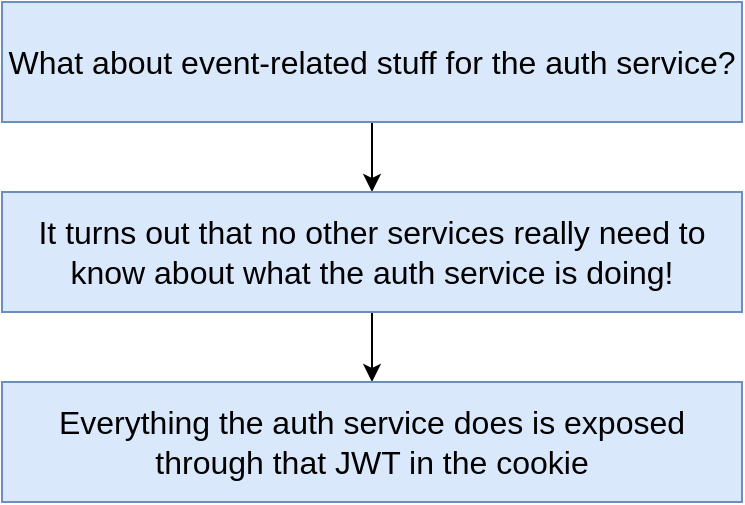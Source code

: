 <mxfile version="12.9.10" type="github" pages="6">
  <diagram id="MEtqO5T1wNB7x8uJqcYX" name="01 - auth">
    <mxGraphModel dx="601" dy="296" grid="1" gridSize="10" guides="1" tooltips="1" connect="1" arrows="1" fold="1" page="1" pageScale="1" pageWidth="1920" pageHeight="1200" math="0" shadow="0">
      <root>
        <mxCell id="0" />
        <mxCell id="1" parent="0" />
        <mxCell id="LOkS-SF5l0af_SDa5lAm-4" style="edgeStyle=orthogonalEdgeStyle;rounded=0;orthogonalLoop=1;jettySize=auto;html=1;exitX=0.5;exitY=1;exitDx=0;exitDy=0;fontSize=16;" edge="1" parent="1" source="LOkS-SF5l0af_SDa5lAm-1" target="LOkS-SF5l0af_SDa5lAm-2">
          <mxGeometry relative="1" as="geometry" />
        </mxCell>
        <mxCell id="LOkS-SF5l0af_SDa5lAm-1" value="What about event-related stuff for the auth service?" style="rounded=0;whiteSpace=wrap;html=1;fillColor=#dae8fc;strokeColor=#6c8ebf;fontSize=16;" vertex="1" parent="1">
          <mxGeometry x="670" y="420" width="370" height="60" as="geometry" />
        </mxCell>
        <mxCell id="LOkS-SF5l0af_SDa5lAm-5" style="edgeStyle=orthogonalEdgeStyle;rounded=0;orthogonalLoop=1;jettySize=auto;html=1;exitX=0.5;exitY=1;exitDx=0;exitDy=0;fontSize=16;" edge="1" parent="1" source="LOkS-SF5l0af_SDa5lAm-2" target="LOkS-SF5l0af_SDa5lAm-3">
          <mxGeometry relative="1" as="geometry" />
        </mxCell>
        <mxCell id="LOkS-SF5l0af_SDa5lAm-2" value="It turns out that no other services really need to know about what the auth service is doing!" style="rounded=0;whiteSpace=wrap;html=1;fillColor=#dae8fc;strokeColor=#6c8ebf;fontSize=16;" vertex="1" parent="1">
          <mxGeometry x="670" y="515" width="370" height="60" as="geometry" />
        </mxCell>
        <mxCell id="LOkS-SF5l0af_SDa5lAm-3" value="Everything the auth service does is exposed through that JWT in the cookie" style="rounded=0;whiteSpace=wrap;html=1;fillColor=#dae8fc;strokeColor=#6c8ebf;fontSize=16;" vertex="1" parent="1">
          <mxGeometry x="670" y="610" width="370" height="60" as="geometry" />
        </mxCell>
      </root>
    </mxGraphModel>
  </diagram>
  <diagram id="GIx2zkYOJm_Vm7bKf9h9" name="02 - services">
    <mxGraphModel dx="715" dy="352" grid="1" gridSize="10" guides="1" tooltips="1" connect="1" arrows="1" fold="1" page="1" pageScale="1" pageWidth="1920" pageHeight="1200" math="0" shadow="0">
      <root>
        <mxCell id="x9Ws0CI9PzTbNs31wXSM-0" />
        <mxCell id="x9Ws0CI9PzTbNs31wXSM-1" parent="x9Ws0CI9PzTbNs31wXSM-0" />
        <mxCell id="x9Ws0CI9PzTbNs31wXSM-4" value="Tickets Service" style="rounded=0;whiteSpace=wrap;html=1;fillColor=#f5f5f5;strokeColor=#666666;fontColor=#333333;fontStyle=1;fontSize=19;" vertex="1" parent="x9Ws0CI9PzTbNs31wXSM-1">
          <mxGeometry x="680" y="545" width="190" height="35" as="geometry" />
        </mxCell>
        <mxCell id="x9Ws0CI9PzTbNs31wXSM-5" value="" style="rounded=0;whiteSpace=wrap;html=1;fillColor=#f5f5f5;strokeColor=#666666;fontColor=#333333;fontStyle=1;fontSize=19;" vertex="1" parent="x9Ws0CI9PzTbNs31wXSM-1">
          <mxGeometry x="680" y="580" width="190" height="60" as="geometry" />
        </mxCell>
        <mxCell id="x9Ws0CI9PzTbNs31wXSM-6" value="Express" style="rounded=0;whiteSpace=wrap;html=1;fontSize=15;" vertex="1" parent="x9Ws0CI9PzTbNs31wXSM-1">
          <mxGeometry x="710" y="585" width="130" height="50" as="geometry" />
        </mxCell>
        <mxCell id="x9Ws0CI9PzTbNs31wXSM-7" value="Auth Service" style="rounded=0;whiteSpace=wrap;html=1;fillColor=#f5f5f5;strokeColor=#666666;fontColor=#333333;fontStyle=1;fontSize=19;" vertex="1" parent="x9Ws0CI9PzTbNs31wXSM-1">
          <mxGeometry x="680" y="410" width="190" height="35" as="geometry" />
        </mxCell>
        <mxCell id="x9Ws0CI9PzTbNs31wXSM-8" value="" style="rounded=0;whiteSpace=wrap;html=1;fillColor=#f5f5f5;strokeColor=#666666;fontColor=#333333;fontStyle=1;fontSize=19;" vertex="1" parent="x9Ws0CI9PzTbNs31wXSM-1">
          <mxGeometry x="680" y="445" width="190" height="60" as="geometry" />
        </mxCell>
        <mxCell id="x9Ws0CI9PzTbNs31wXSM-9" value="Express" style="rounded=0;whiteSpace=wrap;html=1;fontSize=15;" vertex="1" parent="x9Ws0CI9PzTbNs31wXSM-1">
          <mxGeometry x="710" y="450" width="130" height="50" as="geometry" />
        </mxCell>
        <mxCell id="x9Ws0CI9PzTbNs31wXSM-14" style="edgeStyle=orthogonalEdgeStyle;rounded=0;orthogonalLoop=1;jettySize=auto;html=1;exitX=1;exitY=0.5;exitDx=0;exitDy=0;entryX=0;entryY=0.5;entryDx=0;entryDy=0;fontSize=16;" edge="1" parent="x9Ws0CI9PzTbNs31wXSM-1" source="x9Ws0CI9PzTbNs31wXSM-10" target="x9Ws0CI9PzTbNs31wXSM-5">
          <mxGeometry relative="1" as="geometry" />
        </mxCell>
        <mxCell id="x9Ws0CI9PzTbNs31wXSM-10" value="List all tickets" style="rounded=0;whiteSpace=wrap;html=1;fontSize=16;fillColor=#dae8fc;strokeColor=#6c8ebf;" vertex="1" parent="x9Ws0CI9PzTbNs31wXSM-1">
          <mxGeometry x="450" y="480" width="150" height="50" as="geometry" />
        </mxCell>
        <mxCell id="x9Ws0CI9PzTbNs31wXSM-15" style="edgeStyle=orthogonalEdgeStyle;rounded=0;orthogonalLoop=1;jettySize=auto;html=1;exitX=1;exitY=0.5;exitDx=0;exitDy=0;fontSize=16;" edge="1" parent="x9Ws0CI9PzTbNs31wXSM-1" source="x9Ws0CI9PzTbNs31wXSM-11" target="x9Ws0CI9PzTbNs31wXSM-5">
          <mxGeometry relative="1" as="geometry" />
        </mxCell>
        <mxCell id="x9Ws0CI9PzTbNs31wXSM-11" value="Show a particular ticket" style="rounded=0;whiteSpace=wrap;html=1;fontSize=16;fillColor=#dae8fc;strokeColor=#6c8ebf;" vertex="1" parent="x9Ws0CI9PzTbNs31wXSM-1">
          <mxGeometry x="450" y="545" width="150" height="50" as="geometry" />
        </mxCell>
        <mxCell id="x9Ws0CI9PzTbNs31wXSM-17" style="edgeStyle=orthogonalEdgeStyle;rounded=0;orthogonalLoop=1;jettySize=auto;html=1;exitX=1;exitY=0.5;exitDx=0;exitDy=0;entryX=0;entryY=0.5;entryDx=0;entryDy=0;fontSize=16;" edge="1" parent="x9Ws0CI9PzTbNs31wXSM-1" source="x9Ws0CI9PzTbNs31wXSM-12" target="x9Ws0CI9PzTbNs31wXSM-5">
          <mxGeometry relative="1" as="geometry" />
        </mxCell>
        <mxCell id="x9Ws0CI9PzTbNs31wXSM-12" value="Create a ticket" style="rounded=0;whiteSpace=wrap;html=1;fontSize=16;fillColor=#dae8fc;strokeColor=#6c8ebf;" vertex="1" parent="x9Ws0CI9PzTbNs31wXSM-1">
          <mxGeometry x="450" y="605" width="150" height="50" as="geometry" />
        </mxCell>
        <mxCell id="x9Ws0CI9PzTbNs31wXSM-18" style="edgeStyle=orthogonalEdgeStyle;rounded=0;orthogonalLoop=1;jettySize=auto;html=1;exitX=1;exitY=0.5;exitDx=0;exitDy=0;entryX=0;entryY=0.5;entryDx=0;entryDy=0;fontSize=16;" edge="1" parent="x9Ws0CI9PzTbNs31wXSM-1" source="x9Ws0CI9PzTbNs31wXSM-13" target="x9Ws0CI9PzTbNs31wXSM-5">
          <mxGeometry relative="1" as="geometry" />
        </mxCell>
        <mxCell id="x9Ws0CI9PzTbNs31wXSM-13" value="Edit a ticket" style="rounded=0;whiteSpace=wrap;html=1;fontSize=16;fillColor=#dae8fc;strokeColor=#6c8ebf;" vertex="1" parent="x9Ws0CI9PzTbNs31wXSM-1">
          <mxGeometry x="450" y="670" width="150" height="50" as="geometry" />
        </mxCell>
      </root>
    </mxGraphModel>
  </diagram>
  <diagram name="03 - auth" id="OthlHFEauCTsIoZ8g-KY">
    <mxGraphModel dx="751" dy="370" grid="1" gridSize="10" guides="1" tooltips="1" connect="1" arrows="1" fold="1" page="1" pageScale="1" pageWidth="1920" pageHeight="1200" math="0" shadow="0">
      <root>
        <mxCell id="NMHAjZarr4uXPhH0j6xA-0" />
        <mxCell id="NMHAjZarr4uXPhH0j6xA-1" parent="NMHAjZarr4uXPhH0j6xA-0" />
        <mxCell id="NMHAjZarr4uXPhH0j6xA-2" value="Tickets Service" style="rounded=0;whiteSpace=wrap;html=1;fillColor=#f5f5f5;strokeColor=#666666;fontColor=#333333;fontStyle=1;fontSize=19;" vertex="1" parent="NMHAjZarr4uXPhH0j6xA-1">
          <mxGeometry x="680" y="545" width="190" height="35" as="geometry" />
        </mxCell>
        <mxCell id="NMHAjZarr4uXPhH0j6xA-3" value="" style="rounded=0;whiteSpace=wrap;html=1;fillColor=#f5f5f5;strokeColor=#666666;fontColor=#333333;fontStyle=1;fontSize=19;" vertex="1" parent="NMHAjZarr4uXPhH0j6xA-1">
          <mxGeometry x="680" y="580" width="190" height="60" as="geometry" />
        </mxCell>
        <mxCell id="NMHAjZarr4uXPhH0j6xA-4" value="Express" style="rounded=0;whiteSpace=wrap;html=1;fontSize=15;" vertex="1" parent="NMHAjZarr4uXPhH0j6xA-1">
          <mxGeometry x="710" y="585" width="130" height="50" as="geometry" />
        </mxCell>
        <mxCell id="NMHAjZarr4uXPhH0j6xA-5" value="Auth Service" style="rounded=0;whiteSpace=wrap;html=1;fillColor=#f5f5f5;strokeColor=#666666;fontColor=#333333;fontStyle=1;fontSize=19;" vertex="1" parent="NMHAjZarr4uXPhH0j6xA-1">
          <mxGeometry x="680" y="410" width="190" height="35" as="geometry" />
        </mxCell>
        <mxCell id="NMHAjZarr4uXPhH0j6xA-6" value="" style="rounded=0;whiteSpace=wrap;html=1;fillColor=#f5f5f5;strokeColor=#666666;fontColor=#333333;fontStyle=1;fontSize=19;" vertex="1" parent="NMHAjZarr4uXPhH0j6xA-1">
          <mxGeometry x="680" y="445" width="190" height="60" as="geometry" />
        </mxCell>
        <mxCell id="NMHAjZarr4uXPhH0j6xA-7" value="Express" style="rounded=0;whiteSpace=wrap;html=1;fontSize=15;" vertex="1" parent="NMHAjZarr4uXPhH0j6xA-1">
          <mxGeometry x="710" y="450" width="130" height="50" as="geometry" />
        </mxCell>
        <mxCell id="NMHAjZarr4uXPhH0j6xA-8" style="edgeStyle=orthogonalEdgeStyle;rounded=0;orthogonalLoop=1;jettySize=auto;html=1;exitX=1;exitY=0.5;exitDx=0;exitDy=0;entryX=0;entryY=0.5;entryDx=0;entryDy=0;fontSize=16;" edge="1" parent="NMHAjZarr4uXPhH0j6xA-1" source="NMHAjZarr4uXPhH0j6xA-9" target="NMHAjZarr4uXPhH0j6xA-3">
          <mxGeometry relative="1" as="geometry" />
        </mxCell>
        <mxCell id="NMHAjZarr4uXPhH0j6xA-9" value="List all tickets" style="rounded=0;whiteSpace=wrap;html=1;fontSize=16;fillColor=#dae8fc;strokeColor=#6c8ebf;" vertex="1" parent="NMHAjZarr4uXPhH0j6xA-1">
          <mxGeometry x="450" y="480" width="150" height="50" as="geometry" />
        </mxCell>
        <mxCell id="NMHAjZarr4uXPhH0j6xA-10" style="edgeStyle=orthogonalEdgeStyle;rounded=0;orthogonalLoop=1;jettySize=auto;html=1;exitX=1;exitY=0.5;exitDx=0;exitDy=0;fontSize=16;" edge="1" parent="NMHAjZarr4uXPhH0j6xA-1" source="NMHAjZarr4uXPhH0j6xA-11" target="NMHAjZarr4uXPhH0j6xA-3">
          <mxGeometry relative="1" as="geometry" />
        </mxCell>
        <mxCell id="NMHAjZarr4uXPhH0j6xA-11" value="Show a particular ticket" style="rounded=0;whiteSpace=wrap;html=1;fontSize=16;fillColor=#dae8fc;strokeColor=#6c8ebf;" vertex="1" parent="NMHAjZarr4uXPhH0j6xA-1">
          <mxGeometry x="450" y="545" width="150" height="50" as="geometry" />
        </mxCell>
        <mxCell id="NMHAjZarr4uXPhH0j6xA-12" style="edgeStyle=orthogonalEdgeStyle;rounded=0;orthogonalLoop=1;jettySize=auto;html=1;exitX=1;exitY=0.5;exitDx=0;exitDy=0;entryX=0;entryY=0.5;entryDx=0;entryDy=0;fontSize=16;" edge="1" parent="NMHAjZarr4uXPhH0j6xA-1" source="NMHAjZarr4uXPhH0j6xA-13" target="NMHAjZarr4uXPhH0j6xA-3">
          <mxGeometry relative="1" as="geometry" />
        </mxCell>
        <mxCell id="NMHAjZarr4uXPhH0j6xA-13" value="Create a ticket" style="rounded=0;whiteSpace=wrap;html=1;fontSize=16;fillColor=#dae8fc;strokeColor=#6c8ebf;" vertex="1" parent="NMHAjZarr4uXPhH0j6xA-1">
          <mxGeometry x="450" y="605" width="150" height="50" as="geometry" />
        </mxCell>
        <mxCell id="NMHAjZarr4uXPhH0j6xA-14" style="edgeStyle=orthogonalEdgeStyle;rounded=0;orthogonalLoop=1;jettySize=auto;html=1;exitX=1;exitY=0.5;exitDx=0;exitDy=0;entryX=0;entryY=0.5;entryDx=0;entryDy=0;fontSize=16;" edge="1" parent="NMHAjZarr4uXPhH0j6xA-1" source="NMHAjZarr4uXPhH0j6xA-15" target="NMHAjZarr4uXPhH0j6xA-3">
          <mxGeometry relative="1" as="geometry" />
        </mxCell>
        <mxCell id="NMHAjZarr4uXPhH0j6xA-15" value="Edit a ticket" style="rounded=0;whiteSpace=wrap;html=1;fontSize=16;fillColor=#dae8fc;strokeColor=#6c8ebf;" vertex="1" parent="NMHAjZarr4uXPhH0j6xA-1">
          <mxGeometry x="450" y="670" width="150" height="50" as="geometry" />
        </mxCell>
        <mxCell id="NMHAjZarr4uXPhH0j6xA-16" value="" style="shape=curlyBracket;whiteSpace=wrap;html=1;rounded=1;fontSize=16;" vertex="1" parent="NMHAjZarr4uXPhH0j6xA-1">
          <mxGeometry x="420" y="605" width="20" height="115" as="geometry" />
        </mxCell>
        <mxCell id="NMHAjZarr4uXPhH0j6xA-17" value="Will probably require us to make sure the user is logged in" style="text;html=1;strokeColor=none;fillColor=none;align=right;verticalAlign=middle;whiteSpace=wrap;rounded=0;fontSize=16;" vertex="1" parent="NMHAjZarr4uXPhH0j6xA-1">
          <mxGeometry x="260" y="636" width="160" height="53" as="geometry" />
        </mxCell>
      </root>
    </mxGraphModel>
  </diagram>
  <diagram name="04 - auth" id="vtSQOXkLc9apBf1c_F8n">
    <mxGraphModel dx="751" dy="370" grid="1" gridSize="10" guides="1" tooltips="1" connect="1" arrows="1" fold="1" page="1" pageScale="1" pageWidth="1920" pageHeight="1200" math="0" shadow="0">
      <root>
        <mxCell id="2ekZCZfQycmcWMCTTEgz-0" />
        <mxCell id="2ekZCZfQycmcWMCTTEgz-1" parent="2ekZCZfQycmcWMCTTEgz-0" />
        <mxCell id="2ekZCZfQycmcWMCTTEgz-2" value="Tickets Service" style="rounded=0;whiteSpace=wrap;html=1;fillColor=#f5f5f5;strokeColor=#666666;fontColor=#333333;fontStyle=1;fontSize=19;" vertex="1" parent="2ekZCZfQycmcWMCTTEgz-1">
          <mxGeometry x="680" y="545" width="300" height="35" as="geometry" />
        </mxCell>
        <mxCell id="2ekZCZfQycmcWMCTTEgz-3" value="" style="rounded=0;whiteSpace=wrap;html=1;fillColor=#f5f5f5;strokeColor=#666666;fontColor=#333333;fontStyle=1;fontSize=19;" vertex="1" parent="2ekZCZfQycmcWMCTTEgz-1">
          <mxGeometry x="680" y="580" width="300" height="100" as="geometry" />
        </mxCell>
        <mxCell id="2ekZCZfQycmcWMCTTEgz-4" value="" style="rounded=0;whiteSpace=wrap;html=1;fontSize=15;" vertex="1" parent="2ekZCZfQycmcWMCTTEgz-1">
          <mxGeometry x="700" y="586" width="260" height="84" as="geometry" />
        </mxCell>
        <mxCell id="2ekZCZfQycmcWMCTTEgz-5" value="Auth Service" style="rounded=0;whiteSpace=wrap;html=1;fillColor=#f5f5f5;strokeColor=#666666;fontColor=#333333;fontStyle=1;fontSize=19;" vertex="1" parent="2ekZCZfQycmcWMCTTEgz-1">
          <mxGeometry x="680" y="410" width="190" height="35" as="geometry" />
        </mxCell>
        <mxCell id="2ekZCZfQycmcWMCTTEgz-6" value="" style="rounded=0;whiteSpace=wrap;html=1;fillColor=#f5f5f5;strokeColor=#666666;fontColor=#333333;fontStyle=1;fontSize=19;" vertex="1" parent="2ekZCZfQycmcWMCTTEgz-1">
          <mxGeometry x="680" y="445" width="190" height="60" as="geometry" />
        </mxCell>
        <mxCell id="2ekZCZfQycmcWMCTTEgz-7" value="Express" style="rounded=0;whiteSpace=wrap;html=1;fontSize=15;" vertex="1" parent="2ekZCZfQycmcWMCTTEgz-1">
          <mxGeometry x="710" y="450" width="130" height="50" as="geometry" />
        </mxCell>
        <mxCell id="2ekZCZfQycmcWMCTTEgz-8" style="edgeStyle=orthogonalEdgeStyle;rounded=0;orthogonalLoop=1;jettySize=auto;html=1;exitX=1;exitY=0.5;exitDx=0;exitDy=0;entryX=0;entryY=0.5;entryDx=0;entryDy=0;fontSize=16;" edge="1" parent="2ekZCZfQycmcWMCTTEgz-1" source="2ekZCZfQycmcWMCTTEgz-9" target="2ekZCZfQycmcWMCTTEgz-3">
          <mxGeometry relative="1" as="geometry" />
        </mxCell>
        <mxCell id="2ekZCZfQycmcWMCTTEgz-9" value="List all tickets" style="rounded=0;whiteSpace=wrap;html=1;fontSize=16;fillColor=#dae8fc;strokeColor=#6c8ebf;" vertex="1" parent="2ekZCZfQycmcWMCTTEgz-1">
          <mxGeometry x="450" y="480" width="150" height="50" as="geometry" />
        </mxCell>
        <mxCell id="2ekZCZfQycmcWMCTTEgz-10" style="edgeStyle=orthogonalEdgeStyle;rounded=0;orthogonalLoop=1;jettySize=auto;html=1;exitX=1;exitY=0.5;exitDx=0;exitDy=0;fontSize=16;" edge="1" parent="2ekZCZfQycmcWMCTTEgz-1" source="2ekZCZfQycmcWMCTTEgz-11" target="2ekZCZfQycmcWMCTTEgz-3">
          <mxGeometry relative="1" as="geometry" />
        </mxCell>
        <mxCell id="2ekZCZfQycmcWMCTTEgz-11" value="Show a particular ticket" style="rounded=0;whiteSpace=wrap;html=1;fontSize=16;fillColor=#dae8fc;strokeColor=#6c8ebf;" vertex="1" parent="2ekZCZfQycmcWMCTTEgz-1">
          <mxGeometry x="450" y="545" width="150" height="50" as="geometry" />
        </mxCell>
        <mxCell id="2ekZCZfQycmcWMCTTEgz-12" style="edgeStyle=orthogonalEdgeStyle;rounded=0;orthogonalLoop=1;jettySize=auto;html=1;exitX=1;exitY=0.5;exitDx=0;exitDy=0;entryX=0;entryY=0.5;entryDx=0;entryDy=0;fontSize=16;" edge="1" parent="2ekZCZfQycmcWMCTTEgz-1" source="2ekZCZfQycmcWMCTTEgz-13" target="2ekZCZfQycmcWMCTTEgz-3">
          <mxGeometry relative="1" as="geometry" />
        </mxCell>
        <mxCell id="2ekZCZfQycmcWMCTTEgz-13" value="Create a ticket" style="rounded=0;whiteSpace=wrap;html=1;fontSize=16;fillColor=#dae8fc;strokeColor=#6c8ebf;" vertex="1" parent="2ekZCZfQycmcWMCTTEgz-1">
          <mxGeometry x="450" y="605" width="150" height="50" as="geometry" />
        </mxCell>
        <mxCell id="2ekZCZfQycmcWMCTTEgz-14" style="edgeStyle=orthogonalEdgeStyle;rounded=0;orthogonalLoop=1;jettySize=auto;html=1;exitX=1;exitY=0.5;exitDx=0;exitDy=0;entryX=0;entryY=0.5;entryDx=0;entryDy=0;fontSize=16;" edge="1" parent="2ekZCZfQycmcWMCTTEgz-1" source="2ekZCZfQycmcWMCTTEgz-15" target="2ekZCZfQycmcWMCTTEgz-3">
          <mxGeometry relative="1" as="geometry" />
        </mxCell>
        <mxCell id="2ekZCZfQycmcWMCTTEgz-15" value="Edit a ticket" style="rounded=0;whiteSpace=wrap;html=1;fontSize=16;fillColor=#dae8fc;strokeColor=#6c8ebf;" vertex="1" parent="2ekZCZfQycmcWMCTTEgz-1">
          <mxGeometry x="450" y="670" width="150" height="50" as="geometry" />
        </mxCell>
        <mxCell id="2ekZCZfQycmcWMCTTEgz-16" value="" style="shape=curlyBracket;whiteSpace=wrap;html=1;rounded=1;fontSize=16;" vertex="1" parent="2ekZCZfQycmcWMCTTEgz-1">
          <mxGeometry x="420" y="605" width="20" height="115" as="geometry" />
        </mxCell>
        <mxCell id="2ekZCZfQycmcWMCTTEgz-17" value="Will probably require us to make sure the user is logged in" style="text;html=1;strokeColor=none;fillColor=none;align=right;verticalAlign=middle;whiteSpace=wrap;rounded=0;fontSize=16;" vertex="1" parent="2ekZCZfQycmcWMCTTEgz-1">
          <mxGeometry x="260" y="636" width="160" height="53" as="geometry" />
        </mxCell>
        <mxCell id="2ekZCZfQycmcWMCTTEgz-21" style="edgeStyle=orthogonalEdgeStyle;rounded=0;orthogonalLoop=1;jettySize=auto;html=1;exitX=1;exitY=0.5;exitDx=0;exitDy=0;fontSize=16;" edge="1" parent="2ekZCZfQycmcWMCTTEgz-1" source="2ekZCZfQycmcWMCTTEgz-19" target="2ekZCZfQycmcWMCTTEgz-20">
          <mxGeometry relative="1" as="geometry" />
        </mxCell>
        <mxCell id="2ekZCZfQycmcWMCTTEgz-19" value="requireAuth Middleware" style="rounded=0;whiteSpace=wrap;html=1;fontSize=16;align=center;fillColor=#ffe6cc;strokeColor=#d79b00;" vertex="1" parent="2ekZCZfQycmcWMCTTEgz-1">
          <mxGeometry x="720" y="598" width="90" height="60" as="geometry" />
        </mxCell>
        <mxCell id="2ekZCZfQycmcWMCTTEgz-20" value="Route Handler" style="rounded=0;whiteSpace=wrap;html=1;fontSize=16;align=center;fillColor=#ffe6cc;strokeColor=#d79b00;" vertex="1" parent="2ekZCZfQycmcWMCTTEgz-1">
          <mxGeometry x="860" y="598" width="90" height="60" as="geometry" />
        </mxCell>
      </root>
    </mxGraphModel>
  </diagram>
  <diagram name="05 - err" id="pyW13EWC2bAX3XfwHI48">
    <mxGraphModel dx="733" dy="360" grid="1" gridSize="10" guides="1" tooltips="1" connect="1" arrows="1" fold="1" page="1" pageScale="1" pageWidth="1920" pageHeight="1200" math="0" shadow="0">
      <root>
        <mxCell id="kL_842ywkiifpTcz1oQI-0" />
        <mxCell id="kL_842ywkiifpTcz1oQI-1" parent="kL_842ywkiifpTcz1oQI-0" />
        <mxCell id="kL_842ywkiifpTcz1oQI-2" value="Tickets Service" style="rounded=0;whiteSpace=wrap;html=1;fillColor=#f5f5f5;strokeColor=#666666;fontColor=#333333;fontStyle=1;fontSize=19;" vertex="1" parent="kL_842ywkiifpTcz1oQI-1">
          <mxGeometry x="680" y="545" width="300" height="35" as="geometry" />
        </mxCell>
        <mxCell id="kL_842ywkiifpTcz1oQI-3" value="" style="rounded=0;whiteSpace=wrap;html=1;fillColor=#f5f5f5;strokeColor=#666666;fontColor=#333333;fontStyle=1;fontSize=19;" vertex="1" parent="kL_842ywkiifpTcz1oQI-1">
          <mxGeometry x="680" y="580" width="300" height="100" as="geometry" />
        </mxCell>
        <mxCell id="kL_842ywkiifpTcz1oQI-4" value="" style="rounded=0;whiteSpace=wrap;html=1;fontSize=15;" vertex="1" parent="kL_842ywkiifpTcz1oQI-1">
          <mxGeometry x="700" y="586" width="260" height="84" as="geometry" />
        </mxCell>
        <mxCell id="kL_842ywkiifpTcz1oQI-5" value="Auth Service" style="rounded=0;whiteSpace=wrap;html=1;fillColor=#f5f5f5;strokeColor=#666666;fontColor=#333333;fontStyle=1;fontSize=19;" vertex="1" parent="kL_842ywkiifpTcz1oQI-1">
          <mxGeometry x="680" y="410" width="190" height="35" as="geometry" />
        </mxCell>
        <mxCell id="kL_842ywkiifpTcz1oQI-6" value="" style="rounded=0;whiteSpace=wrap;html=1;fillColor=#f5f5f5;strokeColor=#666666;fontColor=#333333;fontStyle=1;fontSize=19;" vertex="1" parent="kL_842ywkiifpTcz1oQI-1">
          <mxGeometry x="680" y="445" width="190" height="60" as="geometry" />
        </mxCell>
        <mxCell id="kL_842ywkiifpTcz1oQI-7" value="Express" style="rounded=0;whiteSpace=wrap;html=1;fontSize=15;" vertex="1" parent="kL_842ywkiifpTcz1oQI-1">
          <mxGeometry x="710" y="450" width="130" height="50" as="geometry" />
        </mxCell>
        <mxCell id="kL_842ywkiifpTcz1oQI-8" style="edgeStyle=orthogonalEdgeStyle;rounded=0;orthogonalLoop=1;jettySize=auto;html=1;exitX=1;exitY=0.5;exitDx=0;exitDy=0;entryX=0;entryY=0.5;entryDx=0;entryDy=0;fontSize=16;" edge="1" parent="kL_842ywkiifpTcz1oQI-1" source="kL_842ywkiifpTcz1oQI-9" target="kL_842ywkiifpTcz1oQI-3">
          <mxGeometry relative="1" as="geometry" />
        </mxCell>
        <mxCell id="kL_842ywkiifpTcz1oQI-9" value="List all tickets" style="rounded=0;whiteSpace=wrap;html=1;fontSize=16;fillColor=#dae8fc;strokeColor=#6c8ebf;" vertex="1" parent="kL_842ywkiifpTcz1oQI-1">
          <mxGeometry x="450" y="480" width="150" height="50" as="geometry" />
        </mxCell>
        <mxCell id="kL_842ywkiifpTcz1oQI-10" style="edgeStyle=orthogonalEdgeStyle;rounded=0;orthogonalLoop=1;jettySize=auto;html=1;exitX=1;exitY=0.5;exitDx=0;exitDy=0;fontSize=16;" edge="1" parent="kL_842ywkiifpTcz1oQI-1" source="kL_842ywkiifpTcz1oQI-11" target="kL_842ywkiifpTcz1oQI-3">
          <mxGeometry relative="1" as="geometry" />
        </mxCell>
        <mxCell id="kL_842ywkiifpTcz1oQI-11" value="Show a particular ticket" style="rounded=0;whiteSpace=wrap;html=1;fontSize=16;fillColor=#dae8fc;strokeColor=#6c8ebf;" vertex="1" parent="kL_842ywkiifpTcz1oQI-1">
          <mxGeometry x="450" y="545" width="150" height="50" as="geometry" />
        </mxCell>
        <mxCell id="kL_842ywkiifpTcz1oQI-12" style="edgeStyle=orthogonalEdgeStyle;rounded=0;orthogonalLoop=1;jettySize=auto;html=1;exitX=1;exitY=0.5;exitDx=0;exitDy=0;entryX=0;entryY=0.5;entryDx=0;entryDy=0;fontSize=16;" edge="1" parent="kL_842ywkiifpTcz1oQI-1" source="kL_842ywkiifpTcz1oQI-13" target="kL_842ywkiifpTcz1oQI-3">
          <mxGeometry relative="1" as="geometry" />
        </mxCell>
        <mxCell id="kL_842ywkiifpTcz1oQI-13" value="Create a ticket" style="rounded=0;whiteSpace=wrap;html=1;fontSize=16;fillColor=#dae8fc;strokeColor=#6c8ebf;" vertex="1" parent="kL_842ywkiifpTcz1oQI-1">
          <mxGeometry x="450" y="605" width="150" height="50" as="geometry" />
        </mxCell>
        <mxCell id="kL_842ywkiifpTcz1oQI-14" style="edgeStyle=orthogonalEdgeStyle;rounded=0;orthogonalLoop=1;jettySize=auto;html=1;exitX=1;exitY=0.5;exitDx=0;exitDy=0;entryX=0;entryY=0.5;entryDx=0;entryDy=0;fontSize=16;" edge="1" parent="kL_842ywkiifpTcz1oQI-1" source="kL_842ywkiifpTcz1oQI-15" target="kL_842ywkiifpTcz1oQI-3">
          <mxGeometry relative="1" as="geometry" />
        </mxCell>
        <mxCell id="kL_842ywkiifpTcz1oQI-15" value="Edit a ticket" style="rounded=0;whiteSpace=wrap;html=1;fontSize=16;fillColor=#dae8fc;strokeColor=#6c8ebf;" vertex="1" parent="kL_842ywkiifpTcz1oQI-1">
          <mxGeometry x="450" y="670" width="150" height="50" as="geometry" />
        </mxCell>
        <mxCell id="kL_842ywkiifpTcz1oQI-16" value="" style="shape=curlyBracket;whiteSpace=wrap;html=1;rounded=1;fontSize=16;" vertex="1" parent="kL_842ywkiifpTcz1oQI-1">
          <mxGeometry x="420" y="605" width="20" height="115" as="geometry" />
        </mxCell>
        <mxCell id="kL_842ywkiifpTcz1oQI-17" value="Will probably require us to make sure the user is logged in" style="text;html=1;strokeColor=none;fillColor=none;align=right;verticalAlign=middle;whiteSpace=wrap;rounded=0;fontSize=16;" vertex="1" parent="kL_842ywkiifpTcz1oQI-1">
          <mxGeometry x="260" y="636" width="160" height="53" as="geometry" />
        </mxCell>
        <mxCell id="kL_842ywkiifpTcz1oQI-18" style="edgeStyle=orthogonalEdgeStyle;rounded=0;orthogonalLoop=1;jettySize=auto;html=1;exitX=1;exitY=0.5;exitDx=0;exitDy=0;fontSize=16;" edge="1" parent="kL_842ywkiifpTcz1oQI-1" source="kL_842ywkiifpTcz1oQI-19" target="kL_842ywkiifpTcz1oQI-20">
          <mxGeometry relative="1" as="geometry" />
        </mxCell>
        <mxCell id="kL_842ywkiifpTcz1oQI-21" style="edgeStyle=orthogonalEdgeStyle;rounded=0;orthogonalLoop=1;jettySize=auto;html=1;exitX=0.5;exitY=1;exitDx=0;exitDy=0;fontSize=16;" edge="1" parent="kL_842ywkiifpTcz1oQI-1" source="kL_842ywkiifpTcz1oQI-19">
          <mxGeometry relative="1" as="geometry">
            <mxPoint x="765.049" y="700" as="targetPoint" />
          </mxGeometry>
        </mxCell>
        <mxCell id="kL_842ywkiifpTcz1oQI-19" value="requireAuth Middleware" style="rounded=0;whiteSpace=wrap;html=1;fontSize=16;align=center;fillColor=#ffe6cc;strokeColor=#d79b00;" vertex="1" parent="kL_842ywkiifpTcz1oQI-1">
          <mxGeometry x="720" y="598" width="90" height="60" as="geometry" />
        </mxCell>
        <mxCell id="kL_842ywkiifpTcz1oQI-20" value="Route Handler" style="rounded=0;whiteSpace=wrap;html=1;fontSize=16;align=center;fillColor=#ffe6cc;strokeColor=#d79b00;" vertex="1" parent="kL_842ywkiifpTcz1oQI-1">
          <mxGeometry x="860" y="598" width="90" height="60" as="geometry" />
        </mxCell>
        <mxCell id="kL_842ywkiifpTcz1oQI-22" value="NotAuthorizedError" style="rounded=0;whiteSpace=wrap;html=1;fontSize=16;fillColor=#f8cecc;strokeColor=#b85450;" vertex="1" parent="kL_842ywkiifpTcz1oQI-1">
          <mxGeometry x="690" y="700" width="150" height="50" as="geometry" />
        </mxCell>
      </root>
    </mxGraphModel>
  </diagram>
  <diagram name="06 - shared" id="9Z8XCyCZZES5715QRV7a">
    <mxGraphModel dx="858" dy="422" grid="1" gridSize="10" guides="1" tooltips="1" connect="1" arrows="1" fold="1" page="1" pageScale="1" pageWidth="1920" pageHeight="1200" math="0" shadow="0">
      <root>
        <mxCell id="TF_zpv2NqLbQXCWMxXg1-0" />
        <mxCell id="TF_zpv2NqLbQXCWMxXg1-1" parent="TF_zpv2NqLbQXCWMxXg1-0" />
        <mxCell id="TF_zpv2NqLbQXCWMxXg1-2" value="Tickets Service" style="rounded=0;whiteSpace=wrap;html=1;fillColor=#f5f5f5;strokeColor=#666666;fontColor=#333333;fontStyle=1;fontSize=19;" vertex="1" parent="TF_zpv2NqLbQXCWMxXg1-1">
          <mxGeometry x="680" y="545" width="300" height="35" as="geometry" />
        </mxCell>
        <mxCell id="TF_zpv2NqLbQXCWMxXg1-3" value="" style="rounded=0;whiteSpace=wrap;html=1;fillColor=#f5f5f5;strokeColor=#666666;fontColor=#333333;fontStyle=1;fontSize=19;" vertex="1" parent="TF_zpv2NqLbQXCWMxXg1-1">
          <mxGeometry x="680" y="580" width="300" height="100" as="geometry" />
        </mxCell>
        <mxCell id="TF_zpv2NqLbQXCWMxXg1-4" value="" style="rounded=0;whiteSpace=wrap;html=1;fontSize=15;" vertex="1" parent="TF_zpv2NqLbQXCWMxXg1-1">
          <mxGeometry x="700" y="586" width="260" height="84" as="geometry" />
        </mxCell>
        <mxCell id="TF_zpv2NqLbQXCWMxXg1-5" value="Auth Service" style="rounded=0;whiteSpace=wrap;html=1;fillColor=#f5f5f5;strokeColor=#666666;fontColor=#333333;fontStyle=1;fontSize=19;" vertex="1" parent="TF_zpv2NqLbQXCWMxXg1-1">
          <mxGeometry x="680" y="410" width="300" height="35" as="geometry" />
        </mxCell>
        <mxCell id="TF_zpv2NqLbQXCWMxXg1-6" value="" style="rounded=0;whiteSpace=wrap;html=1;fillColor=#f5f5f5;strokeColor=#666666;fontColor=#333333;fontStyle=1;fontSize=19;" vertex="1" parent="TF_zpv2NqLbQXCWMxXg1-1">
          <mxGeometry x="680" y="445" width="300" height="60" as="geometry" />
        </mxCell>
        <mxCell id="TF_zpv2NqLbQXCWMxXg1-7" value="Express" style="rounded=0;whiteSpace=wrap;html=1;fontSize=15;" vertex="1" parent="TF_zpv2NqLbQXCWMxXg1-1">
          <mxGeometry x="765" y="450" width="130" height="50" as="geometry" />
        </mxCell>
        <mxCell id="TF_zpv2NqLbQXCWMxXg1-8" style="edgeStyle=orthogonalEdgeStyle;rounded=0;orthogonalLoop=1;jettySize=auto;html=1;exitX=1;exitY=0.5;exitDx=0;exitDy=0;entryX=0;entryY=0.5;entryDx=0;entryDy=0;fontSize=16;" edge="1" parent="TF_zpv2NqLbQXCWMxXg1-1" source="TF_zpv2NqLbQXCWMxXg1-9" target="TF_zpv2NqLbQXCWMxXg1-3">
          <mxGeometry relative="1" as="geometry" />
        </mxCell>
        <mxCell id="TF_zpv2NqLbQXCWMxXg1-9" value="List all tickets" style="rounded=0;whiteSpace=wrap;html=1;fontSize=16;fillColor=#dae8fc;strokeColor=#6c8ebf;" vertex="1" parent="TF_zpv2NqLbQXCWMxXg1-1">
          <mxGeometry x="450" y="480" width="150" height="50" as="geometry" />
        </mxCell>
        <mxCell id="TF_zpv2NqLbQXCWMxXg1-10" style="edgeStyle=orthogonalEdgeStyle;rounded=0;orthogonalLoop=1;jettySize=auto;html=1;exitX=1;exitY=0.5;exitDx=0;exitDy=0;fontSize=16;" edge="1" parent="TF_zpv2NqLbQXCWMxXg1-1" source="TF_zpv2NqLbQXCWMxXg1-11" target="TF_zpv2NqLbQXCWMxXg1-3">
          <mxGeometry relative="1" as="geometry" />
        </mxCell>
        <mxCell id="TF_zpv2NqLbQXCWMxXg1-11" value="Show a particular ticket" style="rounded=0;whiteSpace=wrap;html=1;fontSize=16;fillColor=#dae8fc;strokeColor=#6c8ebf;" vertex="1" parent="TF_zpv2NqLbQXCWMxXg1-1">
          <mxGeometry x="450" y="545" width="150" height="50" as="geometry" />
        </mxCell>
        <mxCell id="TF_zpv2NqLbQXCWMxXg1-12" style="edgeStyle=orthogonalEdgeStyle;rounded=0;orthogonalLoop=1;jettySize=auto;html=1;exitX=1;exitY=0.5;exitDx=0;exitDy=0;entryX=0;entryY=0.5;entryDx=0;entryDy=0;fontSize=16;" edge="1" parent="TF_zpv2NqLbQXCWMxXg1-1" source="TF_zpv2NqLbQXCWMxXg1-13" target="TF_zpv2NqLbQXCWMxXg1-3">
          <mxGeometry relative="1" as="geometry" />
        </mxCell>
        <mxCell id="TF_zpv2NqLbQXCWMxXg1-13" value="Create a ticket" style="rounded=0;whiteSpace=wrap;html=1;fontSize=16;fillColor=#dae8fc;strokeColor=#6c8ebf;" vertex="1" parent="TF_zpv2NqLbQXCWMxXg1-1">
          <mxGeometry x="450" y="605" width="150" height="50" as="geometry" />
        </mxCell>
        <mxCell id="TF_zpv2NqLbQXCWMxXg1-14" style="edgeStyle=orthogonalEdgeStyle;rounded=0;orthogonalLoop=1;jettySize=auto;html=1;exitX=1;exitY=0.5;exitDx=0;exitDy=0;entryX=0;entryY=0.5;entryDx=0;entryDy=0;fontSize=16;" edge="1" parent="TF_zpv2NqLbQXCWMxXg1-1" source="TF_zpv2NqLbQXCWMxXg1-15" target="TF_zpv2NqLbQXCWMxXg1-3">
          <mxGeometry relative="1" as="geometry" />
        </mxCell>
        <mxCell id="TF_zpv2NqLbQXCWMxXg1-15" value="Edit a ticket" style="rounded=0;whiteSpace=wrap;html=1;fontSize=16;fillColor=#dae8fc;strokeColor=#6c8ebf;" vertex="1" parent="TF_zpv2NqLbQXCWMxXg1-1">
          <mxGeometry x="450" y="670" width="150" height="50" as="geometry" />
        </mxCell>
        <mxCell id="TF_zpv2NqLbQXCWMxXg1-16" value="" style="shape=curlyBracket;whiteSpace=wrap;html=1;rounded=1;fontSize=16;" vertex="1" parent="TF_zpv2NqLbQXCWMxXg1-1">
          <mxGeometry x="420" y="605" width="20" height="115" as="geometry" />
        </mxCell>
        <mxCell id="TF_zpv2NqLbQXCWMxXg1-17" value="Will probably require us to make sure the user is logged in" style="text;html=1;strokeColor=none;fillColor=none;align=right;verticalAlign=middle;whiteSpace=wrap;rounded=0;fontSize=16;" vertex="1" parent="TF_zpv2NqLbQXCWMxXg1-1">
          <mxGeometry x="260" y="636" width="160" height="53" as="geometry" />
        </mxCell>
        <mxCell id="TF_zpv2NqLbQXCWMxXg1-18" style="edgeStyle=orthogonalEdgeStyle;rounded=0;orthogonalLoop=1;jettySize=auto;html=1;exitX=1;exitY=0.5;exitDx=0;exitDy=0;fontSize=16;" edge="1" parent="TF_zpv2NqLbQXCWMxXg1-1" source="TF_zpv2NqLbQXCWMxXg1-20" target="TF_zpv2NqLbQXCWMxXg1-21">
          <mxGeometry relative="1" as="geometry" />
        </mxCell>
        <mxCell id="TF_zpv2NqLbQXCWMxXg1-19" style="edgeStyle=orthogonalEdgeStyle;rounded=0;orthogonalLoop=1;jettySize=auto;html=1;exitX=0.5;exitY=1;exitDx=0;exitDy=0;fontSize=16;" edge="1" parent="TF_zpv2NqLbQXCWMxXg1-1" source="TF_zpv2NqLbQXCWMxXg1-20">
          <mxGeometry relative="1" as="geometry">
            <mxPoint x="765.049" y="700" as="targetPoint" />
          </mxGeometry>
        </mxCell>
        <mxCell id="TF_zpv2NqLbQXCWMxXg1-20" value="requireAuth Middleware" style="rounded=0;whiteSpace=wrap;html=1;fontSize=16;align=center;fillColor=#ffe6cc;strokeColor=#d79b00;" vertex="1" parent="TF_zpv2NqLbQXCWMxXg1-1">
          <mxGeometry x="720" y="598" width="90" height="60" as="geometry" />
        </mxCell>
        <mxCell id="TF_zpv2NqLbQXCWMxXg1-21" value="Route Handler" style="rounded=0;whiteSpace=wrap;html=1;fontSize=16;align=center;fillColor=#ffe6cc;strokeColor=#d79b00;" vertex="1" parent="TF_zpv2NqLbQXCWMxXg1-1">
          <mxGeometry x="860" y="598" width="90" height="60" as="geometry" />
        </mxCell>
        <mxCell id="TF_zpv2NqLbQXCWMxXg1-22" value="NotAuthorizedError" style="rounded=0;whiteSpace=wrap;html=1;fontSize=16;fillColor=#f8cecc;strokeColor=#b85450;" vertex="1" parent="TF_zpv2NqLbQXCWMxXg1-1">
          <mxGeometry x="690" y="700" width="150" height="50" as="geometry" />
        </mxCell>
        <mxCell id="TF_zpv2NqLbQXCWMxXg1-23" value="Shared Lib" style="rounded=0;whiteSpace=wrap;html=1;fillColor=#f5f5f5;strokeColor=#666666;fontColor=#333333;fontStyle=1;fontSize=19;" vertex="1" parent="TF_zpv2NqLbQXCWMxXg1-1">
          <mxGeometry x="1060" y="410" width="220" height="35" as="geometry" />
        </mxCell>
        <mxCell id="TF_zpv2NqLbQXCWMxXg1-28" style="edgeStyle=orthogonalEdgeStyle;rounded=0;orthogonalLoop=1;jettySize=auto;html=1;exitX=0;exitY=0.5;exitDx=0;exitDy=0;entryX=0.999;entryY=0.426;entryDx=0;entryDy=0;entryPerimeter=0;fontSize=16;" edge="1" parent="TF_zpv2NqLbQXCWMxXg1-1" source="TF_zpv2NqLbQXCWMxXg1-24" target="TF_zpv2NqLbQXCWMxXg1-6">
          <mxGeometry relative="1" as="geometry" />
        </mxCell>
        <mxCell id="TF_zpv2NqLbQXCWMxXg1-29" style="edgeStyle=orthogonalEdgeStyle;rounded=0;orthogonalLoop=1;jettySize=auto;html=1;exitX=0;exitY=0.5;exitDx=0;exitDy=0;fontSize=16;" edge="1" parent="TF_zpv2NqLbQXCWMxXg1-1" source="TF_zpv2NqLbQXCWMxXg1-24" target="TF_zpv2NqLbQXCWMxXg1-3">
          <mxGeometry relative="1" as="geometry" />
        </mxCell>
        <mxCell id="TF_zpv2NqLbQXCWMxXg1-24" value="" style="rounded=0;whiteSpace=wrap;html=1;fillColor=#f5f5f5;strokeColor=#666666;fontColor=#333333;fontStyle=1;fontSize=19;" vertex="1" parent="TF_zpv2NqLbQXCWMxXg1-1">
          <mxGeometry x="1060" y="445" width="220" height="235" as="geometry" />
        </mxCell>
        <mxCell id="TF_zpv2NqLbQXCWMxXg1-25" value="Custom Error System" style="rounded=0;whiteSpace=wrap;html=1;fontSize=16;align=center;fillColor=#e1d5e7;strokeColor=#9673a6;" vertex="1" parent="TF_zpv2NqLbQXCWMxXg1-1">
          <mxGeometry x="1095" y="460" width="150" height="55" as="geometry" />
        </mxCell>
        <mxCell id="TF_zpv2NqLbQXCWMxXg1-26" value="Auth Middleware" style="rounded=0;whiteSpace=wrap;html=1;fontSize=16;align=center;fillColor=#e1d5e7;strokeColor=#9673a6;" vertex="1" parent="TF_zpv2NqLbQXCWMxXg1-1">
          <mxGeometry x="1095" y="528" width="150" height="55" as="geometry" />
        </mxCell>
        <mxCell id="TF_zpv2NqLbQXCWMxXg1-27" value="Request Validation Middleware" style="rounded=0;whiteSpace=wrap;html=1;fontSize=16;align=center;fillColor=#e1d5e7;strokeColor=#9673a6;" vertex="1" parent="TF_zpv2NqLbQXCWMxXg1-1">
          <mxGeometry x="1095" y="595" width="150" height="55" as="geometry" />
        </mxCell>
      </root>
    </mxGraphModel>
  </diagram>
</mxfile>
